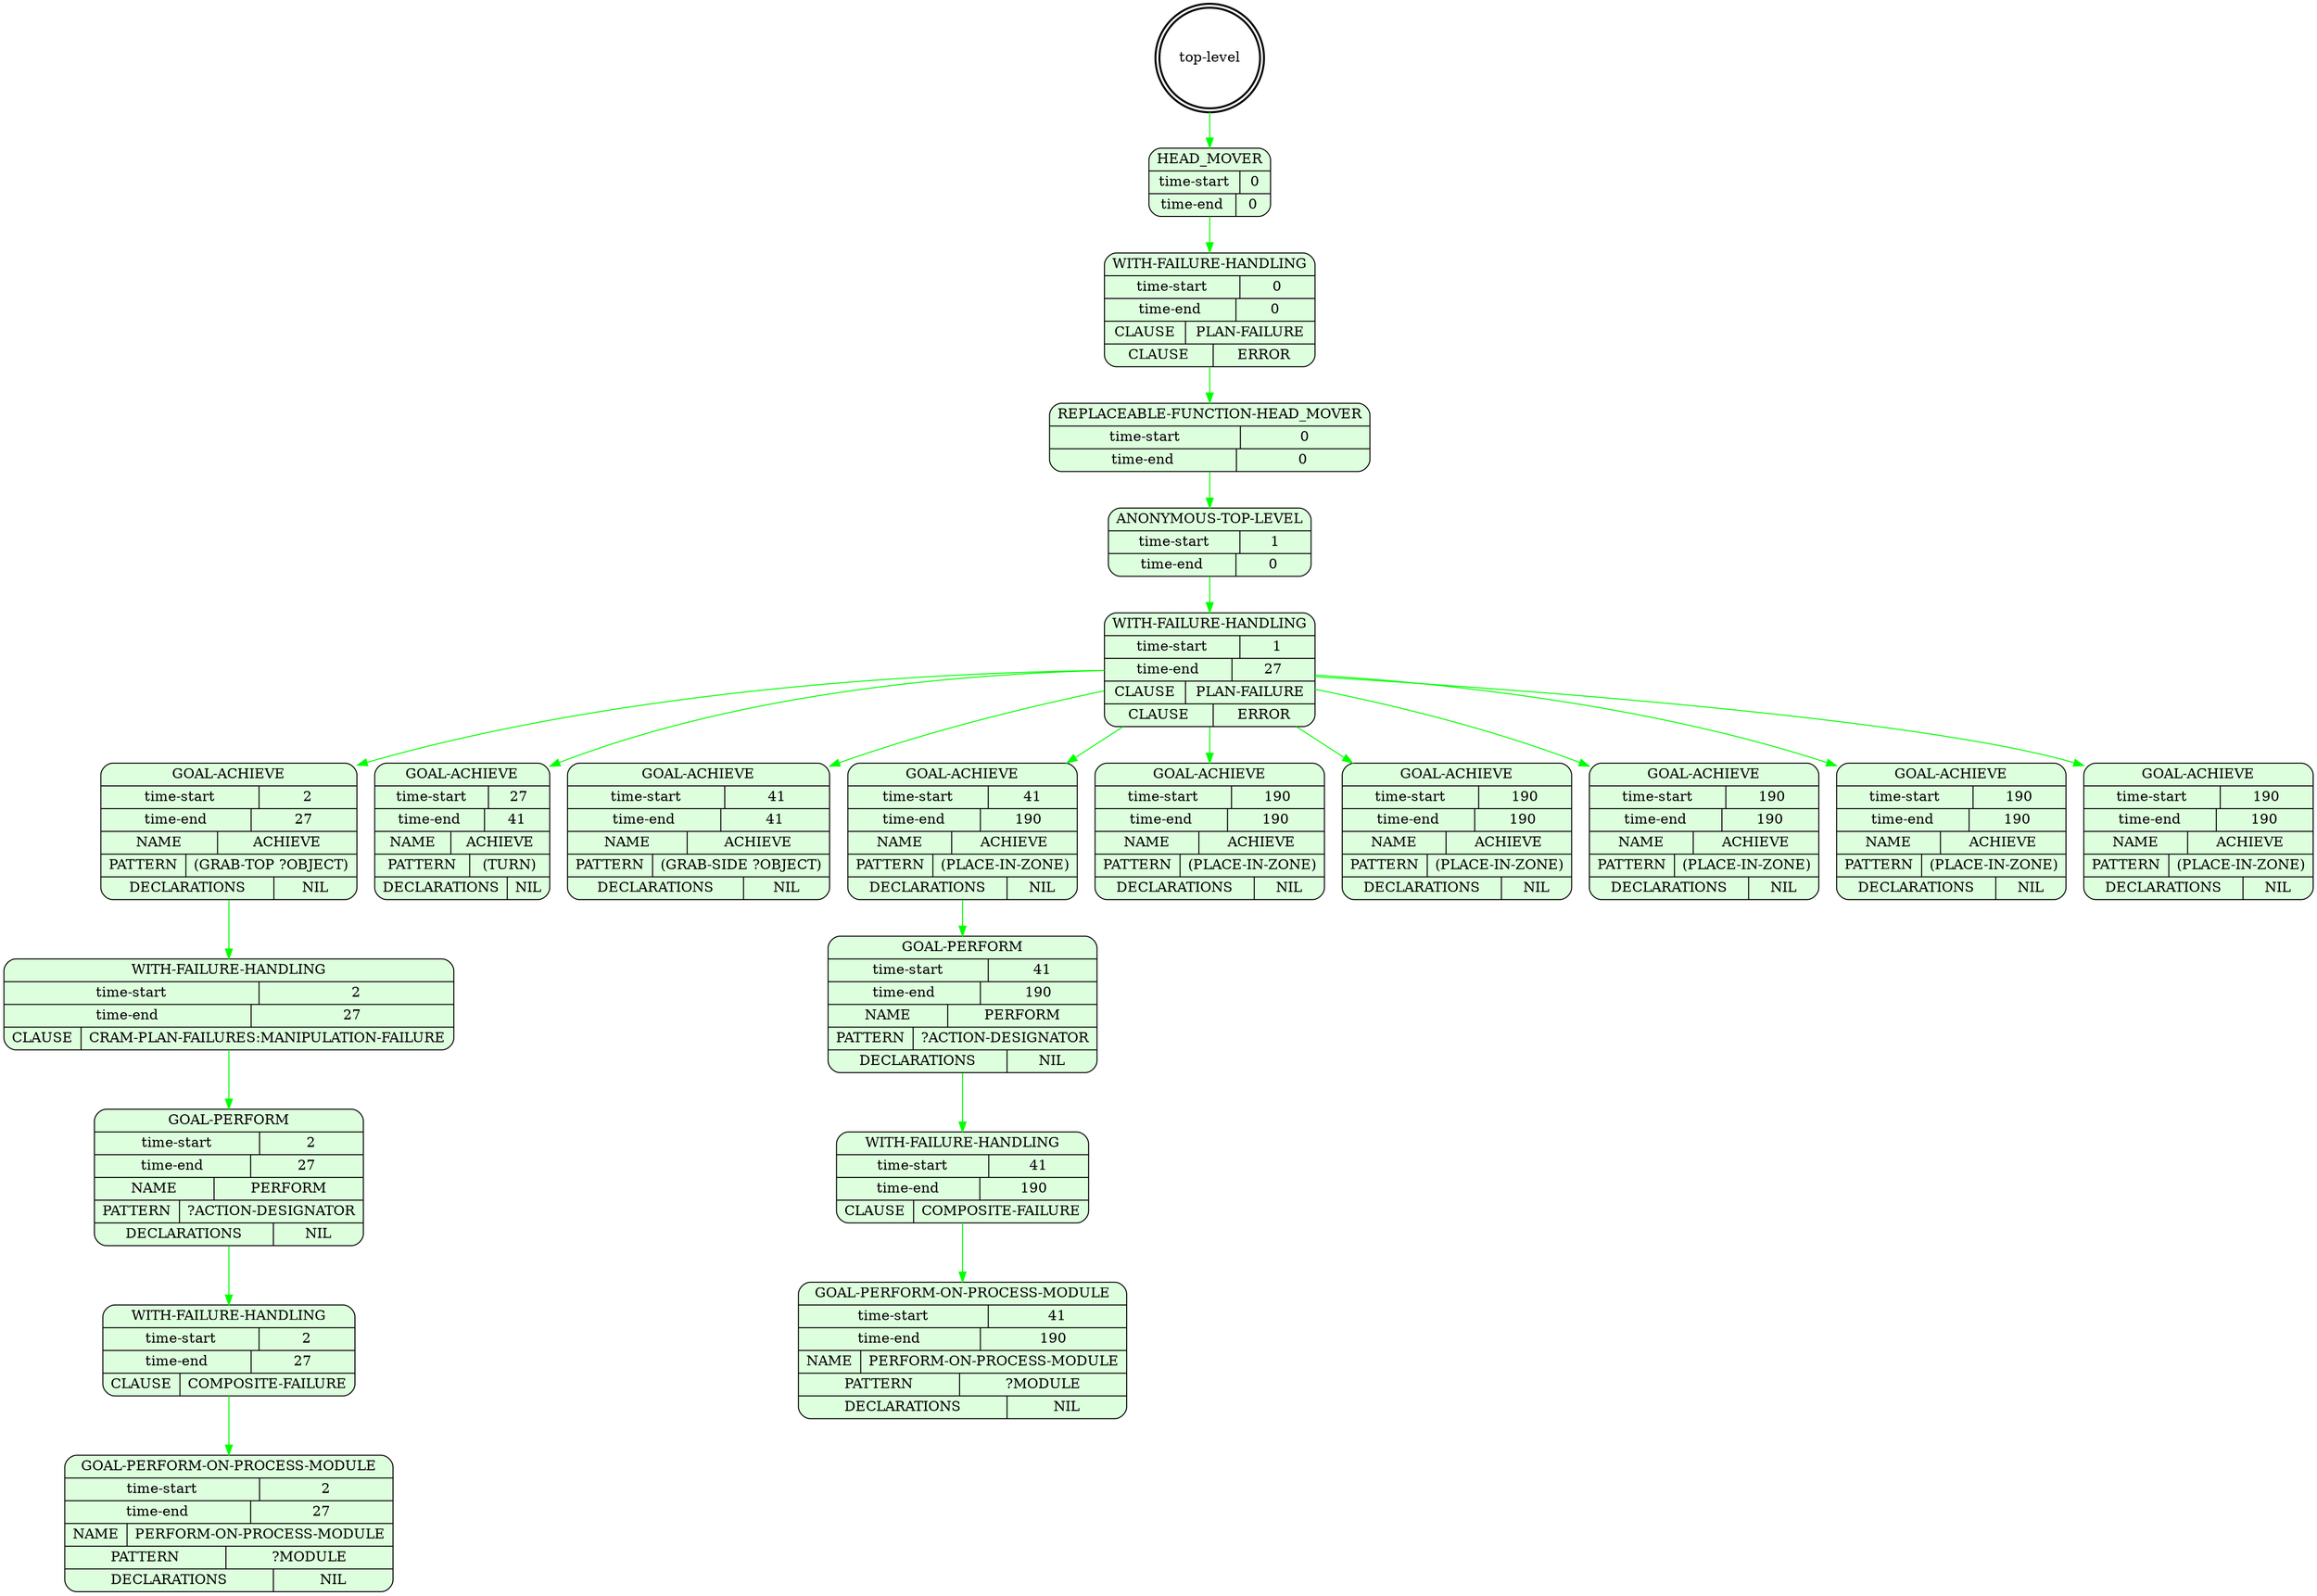 digraph plangraph_XLuWNiURWWdTAMky {
  node_eVJsxH7HAHif1snm [shape=doublecircle, style=bold, label="top-level"];

  node_LMFL7GOOVffaiQYF [shape=Mrecord, style=filled, fillcolor="#ddffdd", label="{HEAD_MOVER|{time-start | 0}|{time-end | 0}}"];
  edge [color="green", label=""];
  node_eVJsxH7HAHif1snm -> node_LMFL7GOOVffaiQYF;

  node_vlusVdnwbEJ7W1cn [shape=Mrecord, style=filled, fillcolor="#ddffdd", label="{WITH-FAILURE-HANDLING|{time-start | 0}|{time-end | 0}|{CLAUSE | PLAN-FAILURE}|{CLAUSE | ERROR}}"];
  edge [color="green", label=""];
  node_LMFL7GOOVffaiQYF -> node_vlusVdnwbEJ7W1cn;

  node_7aOrgOhzlreuiRpK [shape=Mrecord, style=filled, fillcolor="#ddffdd", label="{REPLACEABLE-FUNCTION-HEAD_MOVER|{time-start | 0}|{time-end | 0}}"];
  edge [color="green", label=""];
  node_vlusVdnwbEJ7W1cn -> node_7aOrgOhzlreuiRpK;

  node_VTy7nj7PNLZWzdgO [shape=Mrecord, style=filled, fillcolor="#ddffdd", label="{ANONYMOUS-TOP-LEVEL|{time-start | 1}|{time-end | 0}}"];
  edge [color="green", label=""];
  node_7aOrgOhzlreuiRpK -> node_VTy7nj7PNLZWzdgO;

  node_rd9FHbNUMMJZ8QQh [shape=Mrecord, style=filled, fillcolor="#ddffdd", label="{WITH-FAILURE-HANDLING|{time-start | 1}|{time-end | 27}|{CLAUSE | PLAN-FAILURE}|{CLAUSE | ERROR}}"];
  edge [color="green", label=""];
  node_VTy7nj7PNLZWzdgO -> node_rd9FHbNUMMJZ8QQh;

  node_2hS3sMRtaSTQDOFv [shape=Mrecord, style=filled, fillcolor="#ddffdd", label="{GOAL-ACHIEVE|{time-start | 2}|{time-end | 27}|{NAME | ACHIEVE}|{PATTERN | (GRAB-TOP ?OBJECT)}|{DECLARATIONS | NIL}}"];
  edge [color="green", label=""];
  node_rd9FHbNUMMJZ8QQh -> node_2hS3sMRtaSTQDOFv;

  node_zpe6kiZDM7MDu5iG [shape=Mrecord, style=filled, fillcolor="#ddffdd", label="{WITH-FAILURE-HANDLING|{time-start | 2}|{time-end | 27}|{CLAUSE | CRAM-PLAN-FAILURES:MANIPULATION-FAILURE}}"];
  edge [color="green", label=""];
  node_2hS3sMRtaSTQDOFv -> node_zpe6kiZDM7MDu5iG;

  node_WyofGC6QQNYGpUNW [shape=Mrecord, style=filled, fillcolor="#ddffdd", label="{GOAL-PERFORM|{time-start | 2}|{time-end | 27}|{NAME | PERFORM}|{PATTERN | ?ACTION-DESIGNATOR}|{DECLARATIONS | NIL}}"];
  edge [color="green", label=""];
  node_zpe6kiZDM7MDu5iG -> node_WyofGC6QQNYGpUNW;

  node_h7CXrLIDQJovegep [shape=Mrecord, style=filled, fillcolor="#ddffdd", label="{WITH-FAILURE-HANDLING|{time-start | 2}|{time-end | 27}|{CLAUSE | COMPOSITE-FAILURE}}"];
  edge [color="green", label=""];
  node_WyofGC6QQNYGpUNW -> node_h7CXrLIDQJovegep;

  node_ONE6nDQnRelV5H4m [shape=Mrecord, style=filled, fillcolor="#ddffdd", label="{GOAL-PERFORM-ON-PROCESS-MODULE|{time-start | 2}|{time-end | 27}|{NAME | PERFORM-ON-PROCESS-MODULE}|{PATTERN | ?MODULE}|{DECLARATIONS | NIL}}"];
  edge [color="green", label=""];
  node_h7CXrLIDQJovegep -> node_ONE6nDQnRelV5H4m;

  node_B3RrpxOCUtZmnr6P [shape=Mrecord, style=filled, fillcolor="#ddffdd", label="{GOAL-ACHIEVE|{time-start | 27}|{time-end | 41}|{NAME | ACHIEVE}|{PATTERN | (TURN)}|{DECLARATIONS | NIL}}"];
  edge [color="green", label=""];
  node_rd9FHbNUMMJZ8QQh -> node_B3RrpxOCUtZmnr6P;

  node_Z70QvZLMwGusEGxc [shape=Mrecord, style=filled, fillcolor="#ddffdd", label="{GOAL-ACHIEVE|{time-start | 41}|{time-end | 41}|{NAME | ACHIEVE}|{PATTERN | (GRAB-SIDE ?OBJECT)}|{DECLARATIONS | NIL}}"];
  edge [color="green", label=""];
  node_rd9FHbNUMMJZ8QQh -> node_Z70QvZLMwGusEGxc;

  node_LLlvUzFvpuDRCGqz [shape=Mrecord, style=filled, fillcolor="#ddffdd", label="{GOAL-ACHIEVE|{time-start | 41}|{time-end | 190}|{NAME | ACHIEVE}|{PATTERN | (PLACE-IN-ZONE)}|{DECLARATIONS | NIL}}"];
  edge [color="green", label=""];
  node_rd9FHbNUMMJZ8QQh -> node_LLlvUzFvpuDRCGqz;

  node_9HwgSkHc82HLF5YN [shape=Mrecord, style=filled, fillcolor="#ddffdd", label="{GOAL-PERFORM|{time-start | 41}|{time-end | 190}|{NAME | PERFORM}|{PATTERN | ?ACTION-DESIGNATOR}|{DECLARATIONS | NIL}}"];
  edge [color="green", label=""];
  node_LLlvUzFvpuDRCGqz -> node_9HwgSkHc82HLF5YN;

  node_FjQuFUbt54erNP4R [shape=Mrecord, style=filled, fillcolor="#ddffdd", label="{WITH-FAILURE-HANDLING|{time-start | 41}|{time-end | 190}|{CLAUSE | COMPOSITE-FAILURE}}"];
  edge [color="green", label=""];
  node_9HwgSkHc82HLF5YN -> node_FjQuFUbt54erNP4R;

  node_ZQKqCbhDoJcjVbxh [shape=Mrecord, style=filled, fillcolor="#ddffdd", label="{GOAL-PERFORM-ON-PROCESS-MODULE|{time-start | 41}|{time-end | 190}|{NAME | PERFORM-ON-PROCESS-MODULE}|{PATTERN | ?MODULE}|{DECLARATIONS | NIL}}"];
  edge [color="green", label=""];
  node_FjQuFUbt54erNP4R -> node_ZQKqCbhDoJcjVbxh;

  node_UNLoiMkdI5yi9BgI [shape=Mrecord, style=filled, fillcolor="#ddffdd", label="{GOAL-ACHIEVE|{time-start | 190}|{time-end | 190}|{NAME | ACHIEVE}|{PATTERN | (PLACE-IN-ZONE)}|{DECLARATIONS | NIL}}"];
  edge [color="green", label=""];
  node_rd9FHbNUMMJZ8QQh -> node_UNLoiMkdI5yi9BgI;

  node_d2eWjZxP85nNLTHa [shape=Mrecord, style=filled, fillcolor="#ddffdd", label="{GOAL-ACHIEVE|{time-start | 190}|{time-end | 190}|{NAME | ACHIEVE}|{PATTERN | (PLACE-IN-ZONE)}|{DECLARATIONS | NIL}}"];
  edge [color="green", label=""];
  node_rd9FHbNUMMJZ8QQh -> node_d2eWjZxP85nNLTHa;

  node_pZmkAmLUmZQXzgbP [shape=Mrecord, style=filled, fillcolor="#ddffdd", label="{GOAL-ACHIEVE|{time-start | 190}|{time-end | 190}|{NAME | ACHIEVE}|{PATTERN | (PLACE-IN-ZONE)}|{DECLARATIONS | NIL}}"];
  edge [color="green", label=""];
  node_rd9FHbNUMMJZ8QQh -> node_pZmkAmLUmZQXzgbP;

  node_Ek1J9hvJMmyg3Hx4 [shape=Mrecord, style=filled, fillcolor="#ddffdd", label="{GOAL-ACHIEVE|{time-start | 190}|{time-end | 190}|{NAME | ACHIEVE}|{PATTERN | (PLACE-IN-ZONE)}|{DECLARATIONS | NIL}}"];
  edge [color="green", label=""];
  node_rd9FHbNUMMJZ8QQh -> node_Ek1J9hvJMmyg3Hx4;

  node_y1v955tpipWjXAAp [shape=Mrecord, style=filled, fillcolor="#ddffdd", label="{GOAL-ACHIEVE|{time-start | 190}|{time-end | 190}|{NAME | ACHIEVE}|{PATTERN | (PLACE-IN-ZONE)}|{DECLARATIONS | NIL}}"];
  edge [color="green", label=""];
  node_rd9FHbNUMMJZ8QQh -> node_y1v955tpipWjXAAp;
}
